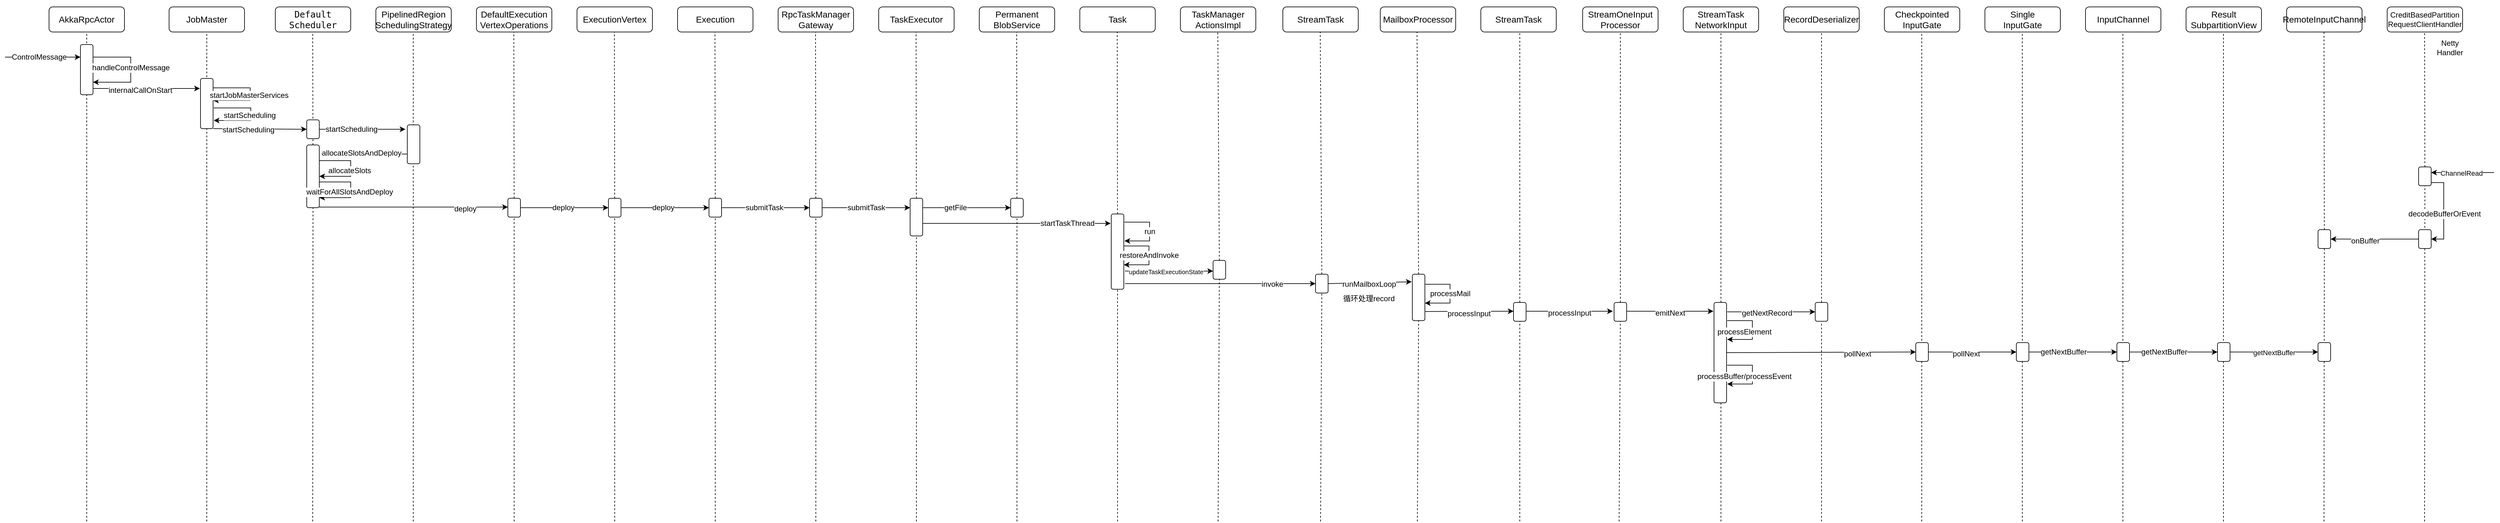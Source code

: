 <mxfile version="16.4.11" type="github">
  <diagram id="nO3Y4eijYxibHjGsDATa" name="Page-1">
    <mxGraphModel dx="1185" dy="809" grid="1" gridSize="10" guides="1" tooltips="1" connect="1" arrows="1" fold="1" page="1" pageScale="1" pageWidth="1600" pageHeight="900" background="#FFFFFF" math="0" shadow="0">
      <root>
        <mxCell id="0" />
        <mxCell id="1" parent="0" />
        <mxCell id="AM6SnVaBTG2oeJstM4GC-7" value="" style="endArrow=none;dashed=1;html=1;rounded=0;entryX=0.5;entryY=1;entryDx=0;entryDy=0;startArrow=none;" edge="1" parent="1" target="AM6SnVaBTG2oeJstM4GC-6">
          <mxGeometry width="50" height="50" relative="1" as="geometry">
            <mxPoint x="3699.5" y="900" as="sourcePoint" />
            <mxPoint x="3699.5" y="120" as="targetPoint" />
          </mxGeometry>
        </mxCell>
        <mxCell id="I_AKY_xcxnq37AstKkpZ-154" value="" style="endArrow=none;dashed=1;html=1;rounded=0;entryX=0.5;entryY=1;entryDx=0;entryDy=0;" parent="1" edge="1">
          <mxGeometry width="50" height="50" relative="1" as="geometry">
            <mxPoint x="2740" y="900" as="sourcePoint" />
            <mxPoint x="2740" y="590" as="targetPoint" />
          </mxGeometry>
        </mxCell>
        <mxCell id="I_AKY_xcxnq37AstKkpZ-37" value="" style="endArrow=none;dashed=1;html=1;rounded=0;entryX=0.5;entryY=1;entryDx=0;entryDy=0;" parent="1" edge="1">
          <mxGeometry width="50" height="50" relative="1" as="geometry">
            <mxPoint x="659.5" y="900" as="sourcePoint" />
            <mxPoint x="659.5" y="120" as="targetPoint" />
          </mxGeometry>
        </mxCell>
        <mxCell id="I_AKY_xcxnq37AstKkpZ-36" value="" style="endArrow=none;dashed=1;html=1;rounded=0;entryX=0.5;entryY=1;entryDx=0;entryDy=0;startArrow=none;" parent="1" source="I_AKY_xcxnq37AstKkpZ-40" edge="1">
          <mxGeometry width="50" height="50" relative="1" as="geometry">
            <mxPoint x="499.5" y="900" as="sourcePoint" />
            <mxPoint x="499.5" y="120" as="targetPoint" />
          </mxGeometry>
        </mxCell>
        <mxCell id="I_AKY_xcxnq37AstKkpZ-1" value="AkkaRpcActor" style="rounded=1;whiteSpace=wrap;html=1;fontSize=14;" parent="1" vertex="1">
          <mxGeometry x="80" y="80" width="120" height="40" as="geometry" />
        </mxCell>
        <mxCell id="I_AKY_xcxnq37AstKkpZ-2" value="" style="endArrow=none;dashed=1;html=1;rounded=0;entryX=0.5;entryY=1;entryDx=0;entryDy=0;" parent="1" target="I_AKY_xcxnq37AstKkpZ-1" edge="1">
          <mxGeometry width="50" height="50" relative="1" as="geometry">
            <mxPoint x="140" y="900" as="sourcePoint" />
            <mxPoint x="111" y="120" as="targetPoint" />
          </mxGeometry>
        </mxCell>
        <mxCell id="I_AKY_xcxnq37AstKkpZ-16" style="rounded=0;orthogonalLoop=1;jettySize=auto;html=1;exitX=1;exitY=0.875;exitDx=0;exitDy=0;fontFamily=Helvetica;fontSize=10;fontColor=#000000;exitPerimeter=0;" parent="1" source="I_AKY_xcxnq37AstKkpZ-3" edge="1">
          <mxGeometry relative="1" as="geometry">
            <mxPoint x="320" y="210" as="targetPoint" />
          </mxGeometry>
        </mxCell>
        <mxCell id="I_AKY_xcxnq37AstKkpZ-18" value="&lt;pre style=&quot;font-size: 12px;&quot;&gt;&lt;font style=&quot;font-size: 12px;&quot; face=&quot;Helvetica&quot;&gt;&lt;span style=&quot;background-color: rgb(255, 255, 255); font-size: 12px;&quot;&gt;internalCallOnStart&lt;/span&gt;&lt;/font&gt;&lt;/pre&gt;" style="edgeLabel;html=1;align=center;verticalAlign=middle;resizable=0;points=[];fontSize=12;fontFamily=Helvetica;fontColor=#000000;" parent="I_AKY_xcxnq37AstKkpZ-16" vertex="1" connectable="0">
          <mxGeometry x="-0.118" y="-3" relative="1" as="geometry">
            <mxPoint as="offset" />
          </mxGeometry>
        </mxCell>
        <mxCell id="I_AKY_xcxnq37AstKkpZ-3" value="" style="rounded=1;whiteSpace=wrap;html=1;" parent="1" vertex="1">
          <mxGeometry x="130" y="140" width="20" height="80" as="geometry" />
        </mxCell>
        <mxCell id="I_AKY_xcxnq37AstKkpZ-4" value="" style="endArrow=classic;html=1;rounded=0;entryX=0;entryY=0.25;entryDx=0;entryDy=0;" parent="1" target="I_AKY_xcxnq37AstKkpZ-3" edge="1">
          <mxGeometry width="50" height="50" relative="1" as="geometry">
            <mxPoint x="10" y="160" as="sourcePoint" />
            <mxPoint x="130" y="160" as="targetPoint" />
          </mxGeometry>
        </mxCell>
        <mxCell id="I_AKY_xcxnq37AstKkpZ-5" value="&lt;div style=&quot;font-size: 12px;&quot;&gt;&lt;span style=&quot;font-size: 12px;&quot;&gt;ControlMessage&lt;/span&gt;&lt;/div&gt;" style="edgeLabel;html=1;align=center;verticalAlign=middle;resizable=0;points=[];fontSize=12;fontColor=#000000;fontFamily=Helvetica;labelBackgroundColor=default;" parent="I_AKY_xcxnq37AstKkpZ-4" vertex="1" connectable="0">
          <mxGeometry x="-0.111" relative="1" as="geometry">
            <mxPoint as="offset" />
          </mxGeometry>
        </mxCell>
        <mxCell id="I_AKY_xcxnq37AstKkpZ-6" style="edgeStyle=orthogonalEdgeStyle;rounded=0;orthogonalLoop=1;jettySize=auto;html=1;exitX=1;exitY=0.25;exitDx=0;exitDy=0;entryX=1;entryY=0.75;entryDx=0;entryDy=0;fontFamily=Helvetica;fontSize=10;fontColor=#000000;" parent="1" source="I_AKY_xcxnq37AstKkpZ-3" target="I_AKY_xcxnq37AstKkpZ-3" edge="1">
          <mxGeometry relative="1" as="geometry">
            <Array as="points">
              <mxPoint x="210" y="160" />
              <mxPoint x="210" y="200" />
            </Array>
          </mxGeometry>
        </mxCell>
        <mxCell id="I_AKY_xcxnq37AstKkpZ-7" value="handleControlMessage" style="edgeLabel;html=1;align=center;verticalAlign=middle;resizable=0;points=[];fontSize=12;fontFamily=Helvetica;fontColor=#000000;" parent="I_AKY_xcxnq37AstKkpZ-6" vertex="1" connectable="0">
          <mxGeometry x="-0.04" relative="1" as="geometry">
            <mxPoint as="offset" />
          </mxGeometry>
        </mxCell>
        <mxCell id="I_AKY_xcxnq37AstKkpZ-8" value="JobMaster" style="rounded=1;whiteSpace=wrap;html=1;fontSize=14;" parent="1" vertex="1">
          <mxGeometry x="271" y="80" width="120" height="40" as="geometry" />
        </mxCell>
        <mxCell id="I_AKY_xcxnq37AstKkpZ-9" value="" style="endArrow=none;dashed=1;html=1;rounded=0;entryX=0.5;entryY=1;entryDx=0;entryDy=0;" parent="1" target="I_AKY_xcxnq37AstKkpZ-8" edge="1">
          <mxGeometry width="50" height="50" relative="1" as="geometry">
            <mxPoint x="331" y="900" as="sourcePoint" />
            <mxPoint x="302" y="120" as="targetPoint" />
          </mxGeometry>
        </mxCell>
        <mxCell id="I_AKY_xcxnq37AstKkpZ-31" style="rounded=0;orthogonalLoop=1;jettySize=auto;html=1;exitX=1;exitY=1;exitDx=0;exitDy=0;entryX=0;entryY=0.5;entryDx=0;entryDy=0;fontFamily=Helvetica;fontSize=10;fontColor=#000000;" parent="1" source="I_AKY_xcxnq37AstKkpZ-10" target="I_AKY_xcxnq37AstKkpZ-24" edge="1">
          <mxGeometry relative="1" as="geometry" />
        </mxCell>
        <mxCell id="I_AKY_xcxnq37AstKkpZ-32" value="&lt;pre style=&quot;font-size: 12px;&quot;&gt;&lt;font style=&quot;font-size: 12px;&quot; face=&quot;Helvetica&quot;&gt;&lt;span style=&quot;font-size: 12px;&quot;&gt;startScheduling&lt;/span&gt;&lt;/font&gt;&lt;/pre&gt;" style="edgeLabel;html=1;align=center;verticalAlign=middle;resizable=0;points=[];fontSize=12;fontFamily=Helvetica;fontColor=#000000;labelBackgroundColor=#FFFFFF;" parent="I_AKY_xcxnq37AstKkpZ-31" vertex="1" connectable="0">
          <mxGeometry x="-0.262" y="-1" relative="1" as="geometry">
            <mxPoint x="1" as="offset" />
          </mxGeometry>
        </mxCell>
        <mxCell id="I_AKY_xcxnq37AstKkpZ-10" value="" style="rounded=1;whiteSpace=wrap;html=1;" parent="1" vertex="1">
          <mxGeometry x="321" y="194" width="20" height="80" as="geometry" />
        </mxCell>
        <mxCell id="I_AKY_xcxnq37AstKkpZ-17" style="edgeStyle=orthogonalEdgeStyle;rounded=0;orthogonalLoop=1;jettySize=auto;html=1;exitX=1;exitY=0.25;exitDx=0;exitDy=0;entryX=1;entryY=0.5;entryDx=0;entryDy=0;fontFamily=Helvetica;fontSize=10;fontColor=#000000;" parent="1" edge="1">
          <mxGeometry relative="1" as="geometry">
            <mxPoint x="341" y="209" as="sourcePoint" />
            <mxPoint x="341" y="229" as="targetPoint" />
            <Array as="points">
              <mxPoint x="400" y="209" />
              <mxPoint x="400" y="229" />
            </Array>
          </mxGeometry>
        </mxCell>
        <mxCell id="I_AKY_xcxnq37AstKkpZ-19" value="startJobMasterServices" style="edgeLabel;html=1;align=center;verticalAlign=middle;resizable=0;points=[];fontSize=12;fontFamily=Helvetica;fontColor=#000000;" parent="I_AKY_xcxnq37AstKkpZ-17" vertex="1" connectable="0">
          <mxGeometry x="0.029" y="-2" relative="1" as="geometry">
            <mxPoint as="offset" />
          </mxGeometry>
        </mxCell>
        <mxCell id="I_AKY_xcxnq37AstKkpZ-20" style="edgeStyle=orthogonalEdgeStyle;rounded=0;orthogonalLoop=1;jettySize=auto;html=1;exitX=1;exitY=0.25;exitDx=0;exitDy=0;entryX=1;entryY=0.5;entryDx=0;entryDy=0;fontFamily=Helvetica;fontSize=10;fontColor=#000000;" parent="1" edge="1">
          <mxGeometry relative="1" as="geometry">
            <mxPoint x="342" y="241" as="sourcePoint" />
            <mxPoint x="342" y="261" as="targetPoint" />
            <Array as="points">
              <mxPoint x="401" y="241" />
              <mxPoint x="401" y="261" />
            </Array>
          </mxGeometry>
        </mxCell>
        <mxCell id="I_AKY_xcxnq37AstKkpZ-21" value="startScheduling" style="edgeLabel;html=1;align=center;verticalAlign=middle;resizable=0;points=[];fontSize=12;fontFamily=Helvetica;fontColor=#000000;" parent="I_AKY_xcxnq37AstKkpZ-20" vertex="1" connectable="0">
          <mxGeometry x="0.029" y="-2" relative="1" as="geometry">
            <mxPoint as="offset" />
          </mxGeometry>
        </mxCell>
        <mxCell id="I_AKY_xcxnq37AstKkpZ-22" value="&lt;pre style=&quot;font-family: &amp;#34;jetbrains mono&amp;#34; , monospace ; font-size: 14px&quot;&gt;&lt;font style=&quot;font-size: 14px&quot;&gt;&lt;span style=&quot;background-color: rgb(255 , 255 , 255)&quot;&gt;Default&lt;br&gt;Scheduler&lt;/span&gt;&lt;/font&gt;&lt;/pre&gt;" style="rounded=1;whiteSpace=wrap;html=1;fontSize=16;" parent="1" vertex="1">
          <mxGeometry x="440" y="80" width="120" height="40" as="geometry" />
        </mxCell>
        <mxCell id="I_AKY_xcxnq37AstKkpZ-38" style="edgeStyle=none;rounded=0;orthogonalLoop=1;jettySize=auto;html=1;exitX=1;exitY=0.5;exitDx=0;exitDy=0;entryX=-0.15;entryY=0.113;entryDx=0;entryDy=0;fontFamily=Helvetica;fontSize=10;fontColor=#000000;entryPerimeter=0;" parent="1" source="I_AKY_xcxnq37AstKkpZ-24" target="I_AKY_xcxnq37AstKkpZ-35" edge="1">
          <mxGeometry relative="1" as="geometry" />
        </mxCell>
        <mxCell id="I_AKY_xcxnq37AstKkpZ-39" value="&lt;pre style=&quot;font-size: 12px;&quot;&gt;&lt;font style=&quot;font-size: 12px;&quot; face=&quot;Helvetica&quot;&gt;&lt;span style=&quot;font-size: 12px;&quot;&gt;startScheduling&lt;/span&gt;&lt;/font&gt;&lt;/pre&gt;" style="edgeLabel;html=1;align=center;verticalAlign=middle;resizable=0;points=[];fontSize=12;fontFamily=Helvetica;fontColor=#000000;labelBackgroundColor=#FFFFFF;" parent="I_AKY_xcxnq37AstKkpZ-38" vertex="1" connectable="0">
          <mxGeometry x="-0.257" relative="1" as="geometry">
            <mxPoint as="offset" />
          </mxGeometry>
        </mxCell>
        <mxCell id="I_AKY_xcxnq37AstKkpZ-24" value="" style="rounded=1;whiteSpace=wrap;html=1;" parent="1" vertex="1">
          <mxGeometry x="490" y="260" width="20" height="30" as="geometry" />
        </mxCell>
        <mxCell id="I_AKY_xcxnq37AstKkpZ-33" value="&lt;div style=&quot;font-size: 14px&quot;&gt;&lt;font style=&quot;font-size: 14px&quot;&gt;PipelinedRegion&lt;/font&gt;&lt;/div&gt;&lt;div style=&quot;font-size: 14px&quot;&gt;&lt;font style=&quot;font-size: 14px&quot;&gt;SchedulingStrategy&lt;/font&gt;&lt;/div&gt;" style="rounded=1;html=1;fontSize=14;whiteSpace=wrap;" parent="1" vertex="1">
          <mxGeometry x="600" y="80" width="120" height="40" as="geometry" />
        </mxCell>
        <mxCell id="I_AKY_xcxnq37AstKkpZ-42" style="edgeStyle=orthogonalEdgeStyle;rounded=0;orthogonalLoop=1;jettySize=auto;html=1;exitX=0;exitY=0.75;exitDx=0;exitDy=0;entryX=1.15;entryY=0.14;entryDx=0;entryDy=0;entryPerimeter=0;fontFamily=Helvetica;fontSize=14;fontColor=#000000;" parent="1" source="I_AKY_xcxnq37AstKkpZ-35" target="I_AKY_xcxnq37AstKkpZ-40" edge="1">
          <mxGeometry relative="1" as="geometry" />
        </mxCell>
        <mxCell id="I_AKY_xcxnq37AstKkpZ-43" value="&lt;font style=&quot;font-size: 12px;&quot;&gt;allocateSlotsAndDeploy&lt;/font&gt;" style="edgeLabel;html=1;align=center;verticalAlign=middle;resizable=0;points=[];fontSize=12;fontFamily=Helvetica;fontColor=#000000;" parent="I_AKY_xcxnq37AstKkpZ-42" vertex="1" connectable="0">
          <mxGeometry x="0.07" y="-1" relative="1" as="geometry">
            <mxPoint as="offset" />
          </mxGeometry>
        </mxCell>
        <mxCell id="I_AKY_xcxnq37AstKkpZ-35" value="" style="rounded=1;whiteSpace=wrap;html=1;" parent="1" vertex="1">
          <mxGeometry x="650" y="268" width="20" height="62" as="geometry" />
        </mxCell>
        <mxCell id="I_AKY_xcxnq37AstKkpZ-51" style="rounded=0;orthogonalLoop=1;jettySize=auto;html=1;exitX=1;exitY=1;exitDx=0;exitDy=0;fontFamily=Helvetica;fontSize=10;fontColor=#000000;" parent="1" edge="1">
          <mxGeometry relative="1" as="geometry">
            <mxPoint x="510" y="399" as="sourcePoint" />
            <mxPoint x="810" y="399" as="targetPoint" />
          </mxGeometry>
        </mxCell>
        <mxCell id="I_AKY_xcxnq37AstKkpZ-53" value="&lt;div style=&quot;font-size: 12px;&quot;&gt;deploy&lt;/div&gt;" style="edgeLabel;html=1;align=center;verticalAlign=middle;resizable=0;points=[];fontSize=12;fontFamily=Helvetica;fontColor=#000000;" parent="I_AKY_xcxnq37AstKkpZ-51" vertex="1" connectable="0">
          <mxGeometry x="-0.171" y="-3" relative="1" as="geometry">
            <mxPoint x="107" as="offset" />
          </mxGeometry>
        </mxCell>
        <mxCell id="I_AKY_xcxnq37AstKkpZ-40" value="" style="rounded=1;whiteSpace=wrap;html=1;" parent="1" vertex="1">
          <mxGeometry x="490" y="300" width="20" height="100" as="geometry" />
        </mxCell>
        <mxCell id="I_AKY_xcxnq37AstKkpZ-41" value="" style="endArrow=none;dashed=1;html=1;rounded=0;entryX=0.5;entryY=1;entryDx=0;entryDy=0;" parent="1" target="I_AKY_xcxnq37AstKkpZ-40" edge="1">
          <mxGeometry width="50" height="50" relative="1" as="geometry">
            <mxPoint x="499.5" y="900" as="sourcePoint" />
            <mxPoint x="499.5" y="120" as="targetPoint" />
          </mxGeometry>
        </mxCell>
        <mxCell id="I_AKY_xcxnq37AstKkpZ-44" style="edgeStyle=orthogonalEdgeStyle;rounded=0;orthogonalLoop=1;jettySize=auto;html=1;exitX=1;exitY=0.25;exitDx=0;exitDy=0;entryX=1;entryY=0.5;entryDx=0;entryDy=0;fontFamily=Helvetica;fontSize=10;fontColor=#000000;" parent="1" source="I_AKY_xcxnq37AstKkpZ-40" target="I_AKY_xcxnq37AstKkpZ-40" edge="1">
          <mxGeometry relative="1" as="geometry">
            <Array as="points">
              <mxPoint x="560" y="325" />
              <mxPoint x="560" y="350" />
            </Array>
          </mxGeometry>
        </mxCell>
        <mxCell id="I_AKY_xcxnq37AstKkpZ-45" value="allocateSlots" style="edgeLabel;html=1;align=center;verticalAlign=middle;resizable=0;points=[];fontSize=12;fontFamily=Helvetica;fontColor=#000000;" parent="I_AKY_xcxnq37AstKkpZ-44" vertex="1" connectable="0">
          <mxGeometry x="0.056" y="-2" relative="1" as="geometry">
            <mxPoint as="offset" />
          </mxGeometry>
        </mxCell>
        <mxCell id="I_AKY_xcxnq37AstKkpZ-46" style="edgeStyle=orthogonalEdgeStyle;rounded=0;orthogonalLoop=1;jettySize=auto;html=1;exitX=1;exitY=0.25;exitDx=0;exitDy=0;entryX=1;entryY=0.5;entryDx=0;entryDy=0;fontFamily=Helvetica;fontSize=10;fontColor=#000000;" parent="1" edge="1">
          <mxGeometry relative="1" as="geometry">
            <mxPoint x="510" y="359" as="sourcePoint" />
            <mxPoint x="510" y="384" as="targetPoint" />
            <Array as="points">
              <mxPoint x="560" y="359" />
              <mxPoint x="560" y="384" />
            </Array>
          </mxGeometry>
        </mxCell>
        <mxCell id="I_AKY_xcxnq37AstKkpZ-47" value="waitForAllSlotsAndDeploy" style="edgeLabel;html=1;align=center;verticalAlign=middle;resizable=0;points=[];fontSize=12;fontFamily=Helvetica;fontColor=#000000;" parent="I_AKY_xcxnq37AstKkpZ-46" vertex="1" connectable="0">
          <mxGeometry x="0.056" y="-2" relative="1" as="geometry">
            <mxPoint as="offset" />
          </mxGeometry>
        </mxCell>
        <mxCell id="I_AKY_xcxnq37AstKkpZ-48" value="" style="endArrow=none;dashed=1;html=1;rounded=0;entryX=0.5;entryY=1;entryDx=0;entryDy=0;startArrow=none;" parent="1" source="I_AKY_xcxnq37AstKkpZ-50" edge="1">
          <mxGeometry width="50" height="50" relative="1" as="geometry">
            <mxPoint x="819.5" y="900" as="sourcePoint" />
            <mxPoint x="819.5" y="120" as="targetPoint" />
          </mxGeometry>
        </mxCell>
        <mxCell id="I_AKY_xcxnq37AstKkpZ-49" value="&lt;div&gt;DefaultExecution&lt;/div&gt;&lt;div&gt;VertexOperations&lt;/div&gt;" style="rounded=1;html=1;fontSize=14;whiteSpace=wrap;" parent="1" vertex="1">
          <mxGeometry x="760" y="80" width="120" height="40" as="geometry" />
        </mxCell>
        <mxCell id="I_AKY_xcxnq37AstKkpZ-58" style="edgeStyle=none;rounded=0;orthogonalLoop=1;jettySize=auto;html=1;exitX=1;exitY=0.5;exitDx=0;exitDy=0;entryX=0;entryY=0.5;entryDx=0;entryDy=0;fontFamily=Helvetica;fontSize=10;fontColor=#000000;" parent="1" source="I_AKY_xcxnq37AstKkpZ-50" target="I_AKY_xcxnq37AstKkpZ-56" edge="1">
          <mxGeometry relative="1" as="geometry" />
        </mxCell>
        <mxCell id="I_AKY_xcxnq37AstKkpZ-59" value="deploy" style="edgeLabel;html=1;align=center;verticalAlign=middle;resizable=0;points=[];fontSize=12;fontFamily=Helvetica;fontColor=#000000;" parent="I_AKY_xcxnq37AstKkpZ-58" vertex="1" connectable="0">
          <mxGeometry x="-0.257" relative="1" as="geometry">
            <mxPoint x="16" as="offset" />
          </mxGeometry>
        </mxCell>
        <mxCell id="I_AKY_xcxnq37AstKkpZ-50" value="" style="rounded=1;whiteSpace=wrap;html=1;" parent="1" vertex="1">
          <mxGeometry x="810" y="385" width="20" height="30" as="geometry" />
        </mxCell>
        <mxCell id="I_AKY_xcxnq37AstKkpZ-52" value="" style="endArrow=none;dashed=1;html=1;rounded=0;entryX=0.5;entryY=1;entryDx=0;entryDy=0;" parent="1" target="I_AKY_xcxnq37AstKkpZ-50" edge="1">
          <mxGeometry width="50" height="50" relative="1" as="geometry">
            <mxPoint x="820" y="900" as="sourcePoint" />
            <mxPoint x="859.5" y="120" as="targetPoint" />
          </mxGeometry>
        </mxCell>
        <mxCell id="I_AKY_xcxnq37AstKkpZ-54" value="" style="endArrow=none;dashed=1;html=1;rounded=0;entryX=0.5;entryY=1;entryDx=0;entryDy=0;startArrow=none;" parent="1" source="I_AKY_xcxnq37AstKkpZ-56" edge="1">
          <mxGeometry width="50" height="50" relative="1" as="geometry">
            <mxPoint x="979.5" y="900" as="sourcePoint" />
            <mxPoint x="979.5" y="120" as="targetPoint" />
          </mxGeometry>
        </mxCell>
        <mxCell id="I_AKY_xcxnq37AstKkpZ-55" value="ExecutionVertex" style="rounded=1;html=1;fontSize=14;whiteSpace=wrap;" parent="1" vertex="1">
          <mxGeometry x="920" y="80" width="120" height="40" as="geometry" />
        </mxCell>
        <mxCell id="I_AKY_xcxnq37AstKkpZ-56" value="" style="rounded=1;whiteSpace=wrap;html=1;" parent="1" vertex="1">
          <mxGeometry x="970" y="385" width="20" height="30" as="geometry" />
        </mxCell>
        <mxCell id="I_AKY_xcxnq37AstKkpZ-57" value="" style="endArrow=none;dashed=1;html=1;rounded=0;entryX=0.5;entryY=1;entryDx=0;entryDy=0;" parent="1" target="I_AKY_xcxnq37AstKkpZ-56" edge="1">
          <mxGeometry width="50" height="50" relative="1" as="geometry">
            <mxPoint x="980" y="900" as="sourcePoint" />
            <mxPoint x="1019.5" y="120" as="targetPoint" />
          </mxGeometry>
        </mxCell>
        <mxCell id="I_AKY_xcxnq37AstKkpZ-60" style="edgeStyle=none;rounded=0;orthogonalLoop=1;jettySize=auto;html=1;exitX=1;exitY=0.5;exitDx=0;exitDy=0;entryX=0;entryY=0.5;entryDx=0;entryDy=0;fontFamily=Helvetica;fontSize=10;fontColor=#000000;" parent="1" target="I_AKY_xcxnq37AstKkpZ-64" edge="1">
          <mxGeometry relative="1" as="geometry">
            <mxPoint x="990" y="400" as="sourcePoint" />
          </mxGeometry>
        </mxCell>
        <mxCell id="I_AKY_xcxnq37AstKkpZ-61" value="deploy" style="edgeLabel;html=1;align=center;verticalAlign=middle;resizable=0;points=[];fontSize=12;fontFamily=Helvetica;fontColor=#000000;" parent="I_AKY_xcxnq37AstKkpZ-60" vertex="1" connectable="0">
          <mxGeometry x="-0.257" relative="1" as="geometry">
            <mxPoint x="15" as="offset" />
          </mxGeometry>
        </mxCell>
        <mxCell id="I_AKY_xcxnq37AstKkpZ-62" value="" style="endArrow=none;dashed=1;html=1;rounded=0;entryX=0.5;entryY=1;entryDx=0;entryDy=0;startArrow=none;" parent="1" source="I_AKY_xcxnq37AstKkpZ-64" edge="1">
          <mxGeometry width="50" height="50" relative="1" as="geometry">
            <mxPoint x="1139.5" y="900" as="sourcePoint" />
            <mxPoint x="1139.5" y="120" as="targetPoint" />
          </mxGeometry>
        </mxCell>
        <mxCell id="I_AKY_xcxnq37AstKkpZ-63" value="Execution" style="rounded=1;html=1;fontSize=14;whiteSpace=wrap;" parent="1" vertex="1">
          <mxGeometry x="1080" y="80" width="120" height="40" as="geometry" />
        </mxCell>
        <mxCell id="I_AKY_xcxnq37AstKkpZ-64" value="" style="rounded=1;whiteSpace=wrap;html=1;" parent="1" vertex="1">
          <mxGeometry x="1130" y="385" width="20" height="30" as="geometry" />
        </mxCell>
        <mxCell id="I_AKY_xcxnq37AstKkpZ-65" value="" style="endArrow=none;dashed=1;html=1;rounded=0;entryX=0.5;entryY=1;entryDx=0;entryDy=0;" parent="1" target="I_AKY_xcxnq37AstKkpZ-64" edge="1">
          <mxGeometry width="50" height="50" relative="1" as="geometry">
            <mxPoint x="1140" y="900" as="sourcePoint" />
            <mxPoint x="1179.5" y="120" as="targetPoint" />
          </mxGeometry>
        </mxCell>
        <mxCell id="I_AKY_xcxnq37AstKkpZ-68" style="edgeStyle=none;rounded=0;orthogonalLoop=1;jettySize=auto;html=1;exitX=1;exitY=0.5;exitDx=0;exitDy=0;entryX=0;entryY=0.5;entryDx=0;entryDy=0;fontFamily=Helvetica;fontSize=10;fontColor=#000000;" parent="1" target="I_AKY_xcxnq37AstKkpZ-72" edge="1">
          <mxGeometry relative="1" as="geometry">
            <mxPoint x="1150" y="400" as="sourcePoint" />
          </mxGeometry>
        </mxCell>
        <mxCell id="I_AKY_xcxnq37AstKkpZ-69" value="&lt;font style=&quot;font-size: 12px&quot;&gt;submitTask&lt;/font&gt;" style="edgeLabel;html=1;align=center;verticalAlign=middle;resizable=0;points=[];fontSize=10;fontFamily=Helvetica;fontColor=#000000;" parent="I_AKY_xcxnq37AstKkpZ-68" vertex="1" connectable="0">
          <mxGeometry x="-0.257" relative="1" as="geometry">
            <mxPoint x="16" as="offset" />
          </mxGeometry>
        </mxCell>
        <mxCell id="I_AKY_xcxnq37AstKkpZ-70" value="" style="endArrow=none;dashed=1;html=1;rounded=0;entryX=0.5;entryY=1;entryDx=0;entryDy=0;startArrow=none;" parent="1" source="I_AKY_xcxnq37AstKkpZ-72" edge="1">
          <mxGeometry width="50" height="50" relative="1" as="geometry">
            <mxPoint x="1299.5" y="900" as="sourcePoint" />
            <mxPoint x="1299.5" y="120" as="targetPoint" />
          </mxGeometry>
        </mxCell>
        <mxCell id="I_AKY_xcxnq37AstKkpZ-71" value="&lt;div&gt;RpcTaskManager&lt;/div&gt;&lt;div&gt;Gateway&lt;/div&gt;" style="rounded=1;html=1;fontSize=14;whiteSpace=wrap;" parent="1" vertex="1">
          <mxGeometry x="1240" y="80" width="120" height="40" as="geometry" />
        </mxCell>
        <mxCell id="I_AKY_xcxnq37AstKkpZ-72" value="" style="rounded=1;whiteSpace=wrap;html=1;" parent="1" vertex="1">
          <mxGeometry x="1290" y="385" width="20" height="30" as="geometry" />
        </mxCell>
        <mxCell id="I_AKY_xcxnq37AstKkpZ-73" value="" style="endArrow=none;dashed=1;html=1;rounded=0;entryX=0.5;entryY=1;entryDx=0;entryDy=0;" parent="1" target="I_AKY_xcxnq37AstKkpZ-72" edge="1">
          <mxGeometry width="50" height="50" relative="1" as="geometry">
            <mxPoint x="1300" y="900" as="sourcePoint" />
            <mxPoint x="1339.5" y="120" as="targetPoint" />
          </mxGeometry>
        </mxCell>
        <mxCell id="I_AKY_xcxnq37AstKkpZ-74" style="edgeStyle=none;rounded=0;orthogonalLoop=1;jettySize=auto;html=1;exitX=1;exitY=0.5;exitDx=0;exitDy=0;entryX=0;entryY=0.25;entryDx=0;entryDy=0;fontFamily=Helvetica;fontSize=10;fontColor=#000000;" parent="1" target="I_AKY_xcxnq37AstKkpZ-78" edge="1">
          <mxGeometry relative="1" as="geometry">
            <mxPoint x="1310" y="400" as="sourcePoint" />
          </mxGeometry>
        </mxCell>
        <mxCell id="I_AKY_xcxnq37AstKkpZ-75" value="submitTask" style="edgeLabel;html=1;align=center;verticalAlign=middle;resizable=0;points=[];fontSize=12;fontFamily=Helvetica;fontColor=#000000;" parent="I_AKY_xcxnq37AstKkpZ-74" vertex="1" connectable="0">
          <mxGeometry x="-0.257" relative="1" as="geometry">
            <mxPoint x="18" as="offset" />
          </mxGeometry>
        </mxCell>
        <mxCell id="I_AKY_xcxnq37AstKkpZ-76" value="" style="endArrow=none;dashed=1;html=1;rounded=0;entryX=0.5;entryY=1;entryDx=0;entryDy=0;startArrow=none;" parent="1" source="I_AKY_xcxnq37AstKkpZ-78" edge="1">
          <mxGeometry width="50" height="50" relative="1" as="geometry">
            <mxPoint x="1459.5" y="900" as="sourcePoint" />
            <mxPoint x="1459.5" y="120" as="targetPoint" />
          </mxGeometry>
        </mxCell>
        <mxCell id="I_AKY_xcxnq37AstKkpZ-77" value="TaskExecutor" style="rounded=1;html=1;fontSize=14;whiteSpace=wrap;" parent="1" vertex="1">
          <mxGeometry x="1400" y="80" width="120" height="40" as="geometry" />
        </mxCell>
        <mxCell id="I_AKY_xcxnq37AstKkpZ-78" value="" style="rounded=1;whiteSpace=wrap;html=1;" parent="1" vertex="1">
          <mxGeometry x="1450" y="385" width="20" height="60" as="geometry" />
        </mxCell>
        <mxCell id="I_AKY_xcxnq37AstKkpZ-79" value="" style="endArrow=none;dashed=1;html=1;rounded=0;entryX=0.5;entryY=1;entryDx=0;entryDy=0;" parent="1" target="I_AKY_xcxnq37AstKkpZ-78" edge="1">
          <mxGeometry width="50" height="50" relative="1" as="geometry">
            <mxPoint x="1460" y="900" as="sourcePoint" />
            <mxPoint x="1499.5" y="120" as="targetPoint" />
          </mxGeometry>
        </mxCell>
        <mxCell id="I_AKY_xcxnq37AstKkpZ-80" style="edgeStyle=none;rounded=0;orthogonalLoop=1;jettySize=auto;html=1;exitX=1;exitY=0.5;exitDx=0;exitDy=0;entryX=0;entryY=0.5;entryDx=0;entryDy=0;fontFamily=Helvetica;fontSize=10;fontColor=#000000;" parent="1" target="I_AKY_xcxnq37AstKkpZ-84" edge="1">
          <mxGeometry relative="1" as="geometry">
            <mxPoint x="1470" y="400" as="sourcePoint" />
          </mxGeometry>
        </mxCell>
        <mxCell id="I_AKY_xcxnq37AstKkpZ-81" value="getFile" style="edgeLabel;html=1;align=center;verticalAlign=middle;resizable=0;points=[];fontSize=12;fontFamily=Helvetica;fontColor=#000000;" parent="I_AKY_xcxnq37AstKkpZ-80" vertex="1" connectable="0">
          <mxGeometry x="-0.257" relative="1" as="geometry">
            <mxPoint as="offset" />
          </mxGeometry>
        </mxCell>
        <mxCell id="I_AKY_xcxnq37AstKkpZ-82" value="" style="endArrow=none;dashed=1;html=1;rounded=0;entryX=0.5;entryY=1;entryDx=0;entryDy=0;startArrow=none;" parent="1" source="I_AKY_xcxnq37AstKkpZ-84" edge="1">
          <mxGeometry width="50" height="50" relative="1" as="geometry">
            <mxPoint x="1619.5" y="900" as="sourcePoint" />
            <mxPoint x="1619.5" y="120" as="targetPoint" />
          </mxGeometry>
        </mxCell>
        <mxCell id="I_AKY_xcxnq37AstKkpZ-83" value="&lt;div&gt;Permanent&lt;/div&gt;&lt;div&gt;BlobService&lt;/div&gt;" style="rounded=1;html=1;fontSize=14;whiteSpace=wrap;" parent="1" vertex="1">
          <mxGeometry x="1560" y="80" width="120" height="40" as="geometry" />
        </mxCell>
        <mxCell id="I_AKY_xcxnq37AstKkpZ-84" value="" style="rounded=1;whiteSpace=wrap;html=1;" parent="1" vertex="1">
          <mxGeometry x="1610" y="385" width="20" height="30" as="geometry" />
        </mxCell>
        <mxCell id="I_AKY_xcxnq37AstKkpZ-85" value="" style="endArrow=none;dashed=1;html=1;rounded=0;entryX=0.5;entryY=1;entryDx=0;entryDy=0;" parent="1" target="I_AKY_xcxnq37AstKkpZ-84" edge="1">
          <mxGeometry width="50" height="50" relative="1" as="geometry">
            <mxPoint x="1620" y="900" as="sourcePoint" />
            <mxPoint x="1659.5" y="120" as="targetPoint" />
          </mxGeometry>
        </mxCell>
        <mxCell id="I_AKY_xcxnq37AstKkpZ-86" style="edgeStyle=none;rounded=0;orthogonalLoop=1;jettySize=auto;html=1;entryX=-0.05;entryY=0.125;entryDx=0;entryDy=0;fontFamily=Helvetica;fontSize=10;fontColor=#000000;entryPerimeter=0;" parent="1" target="I_AKY_xcxnq37AstKkpZ-90" edge="1">
          <mxGeometry relative="1" as="geometry">
            <mxPoint x="1470" y="425" as="sourcePoint" />
          </mxGeometry>
        </mxCell>
        <mxCell id="I_AKY_xcxnq37AstKkpZ-87" value="startTaskThread" style="edgeLabel;html=1;align=center;verticalAlign=middle;resizable=0;points=[];fontSize=12;fontFamily=Helvetica;fontColor=#000000;" parent="I_AKY_xcxnq37AstKkpZ-86" vertex="1" connectable="0">
          <mxGeometry x="-0.257" relative="1" as="geometry">
            <mxPoint x="119" as="offset" />
          </mxGeometry>
        </mxCell>
        <mxCell id="I_AKY_xcxnq37AstKkpZ-88" value="" style="endArrow=none;dashed=1;html=1;rounded=0;entryX=0.5;entryY=1;entryDx=0;entryDy=0;startArrow=none;" parent="1" source="I_AKY_xcxnq37AstKkpZ-90" edge="1">
          <mxGeometry width="50" height="50" relative="1" as="geometry">
            <mxPoint x="1779.5" y="900" as="sourcePoint" />
            <mxPoint x="1779.5" y="120" as="targetPoint" />
          </mxGeometry>
        </mxCell>
        <mxCell id="I_AKY_xcxnq37AstKkpZ-89" value="Task" style="rounded=1;html=1;fontSize=14;whiteSpace=wrap;" parent="1" vertex="1">
          <mxGeometry x="1720" y="80" width="120" height="40" as="geometry" />
        </mxCell>
        <mxCell id="I_AKY_xcxnq37AstKkpZ-113" style="rounded=0;orthogonalLoop=1;jettySize=auto;html=1;exitX=1.1;exitY=0.925;exitDx=0;exitDy=0;entryX=0;entryY=0.5;entryDx=0;entryDy=0;fontFamily=Helvetica;fontSize=12;fontColor=#000000;exitPerimeter=0;" parent="1" source="I_AKY_xcxnq37AstKkpZ-90" target="I_AKY_xcxnq37AstKkpZ-109" edge="1">
          <mxGeometry relative="1" as="geometry" />
        </mxCell>
        <mxCell id="I_AKY_xcxnq37AstKkpZ-114" value="invoke" style="edgeLabel;html=1;align=center;verticalAlign=middle;resizable=0;points=[];fontSize=12;fontFamily=Helvetica;fontColor=#000000;" parent="I_AKY_xcxnq37AstKkpZ-113" vertex="1" connectable="0">
          <mxGeometry x="0.162" y="-1" relative="1" as="geometry">
            <mxPoint x="58" as="offset" />
          </mxGeometry>
        </mxCell>
        <mxCell id="I_AKY_xcxnq37AstKkpZ-90" value="" style="rounded=1;whiteSpace=wrap;html=1;" parent="1" vertex="1">
          <mxGeometry x="1770" y="410" width="20" height="120" as="geometry" />
        </mxCell>
        <mxCell id="I_AKY_xcxnq37AstKkpZ-91" value="" style="endArrow=none;dashed=1;html=1;rounded=0;entryX=0.5;entryY=1;entryDx=0;entryDy=0;" parent="1" target="I_AKY_xcxnq37AstKkpZ-90" edge="1">
          <mxGeometry width="50" height="50" relative="1" as="geometry">
            <mxPoint x="1780" y="900" as="sourcePoint" />
            <mxPoint x="1819.5" y="120" as="targetPoint" />
          </mxGeometry>
        </mxCell>
        <mxCell id="I_AKY_xcxnq37AstKkpZ-94" value="restoreAndInvoke" style="edgeStyle=orthogonalEdgeStyle;rounded=0;orthogonalLoop=1;jettySize=auto;html=1;exitX=1;exitY=0.25;exitDx=0;exitDy=0;entryX=1;entryY=0.75;entryDx=0;entryDy=0;fontFamily=Helvetica;fontSize=12;fontColor=#000000;" parent="1" edge="1">
          <mxGeometry relative="1" as="geometry">
            <mxPoint x="1790" y="461" as="sourcePoint" />
            <mxPoint x="1790" y="491" as="targetPoint" />
            <Array as="points">
              <mxPoint x="1830" y="461" />
              <mxPoint x="1830" y="491" />
            </Array>
          </mxGeometry>
        </mxCell>
        <mxCell id="I_AKY_xcxnq37AstKkpZ-96" value="processMail" style="edgeStyle=orthogonalEdgeStyle;rounded=0;orthogonalLoop=1;jettySize=auto;html=1;exitX=1;exitY=0.25;exitDx=0;exitDy=0;entryX=1;entryY=0.75;entryDx=0;entryDy=0;fontFamily=Helvetica;fontSize=12;fontColor=#000000;" parent="1" edge="1">
          <mxGeometry relative="1" as="geometry">
            <mxPoint x="2269" y="522" as="sourcePoint" />
            <mxPoint x="2269" y="552" as="targetPoint" />
            <Array as="points">
              <mxPoint x="2309" y="522" />
              <mxPoint x="2309" y="552" />
            </Array>
          </mxGeometry>
        </mxCell>
        <mxCell id="I_AKY_xcxnq37AstKkpZ-97" style="edgeStyle=none;rounded=0;orthogonalLoop=1;jettySize=auto;html=1;exitX=1;exitY=0.5;exitDx=0;exitDy=0;entryX=0;entryY=0.5;entryDx=0;entryDy=0;fontFamily=Helvetica;fontSize=10;fontColor=#000000;" parent="1" edge="1">
          <mxGeometry relative="1" as="geometry">
            <mxPoint x="1792" y="501" as="sourcePoint" />
            <mxPoint x="1932" y="501" as="targetPoint" />
          </mxGeometry>
        </mxCell>
        <mxCell id="I_AKY_xcxnq37AstKkpZ-98" value="updateTaskExecutionState" style="edgeLabel;html=1;align=center;verticalAlign=middle;resizable=0;points=[];fontSize=10;fontFamily=Helvetica;fontColor=#000000;" parent="I_AKY_xcxnq37AstKkpZ-97" vertex="1" connectable="0">
          <mxGeometry x="-0.257" relative="1" as="geometry">
            <mxPoint x="13" y="1" as="offset" />
          </mxGeometry>
        </mxCell>
        <mxCell id="I_AKY_xcxnq37AstKkpZ-99" value="&lt;div&gt;TaskManager&lt;/div&gt;&lt;div&gt;ActionsImpl&lt;/div&gt;" style="rounded=1;html=1;fontSize=14;whiteSpace=wrap;" parent="1" vertex="1">
          <mxGeometry x="1880" y="80" width="120" height="40" as="geometry" />
        </mxCell>
        <mxCell id="I_AKY_xcxnq37AstKkpZ-100" value="" style="rounded=1;whiteSpace=wrap;html=1;" parent="1" vertex="1">
          <mxGeometry x="1932" y="484" width="20" height="30" as="geometry" />
        </mxCell>
        <mxCell id="I_AKY_xcxnq37AstKkpZ-101" value="" style="endArrow=none;dashed=1;html=1;rounded=0;entryX=0.5;entryY=1;entryDx=0;entryDy=0;" parent="1" target="I_AKY_xcxnq37AstKkpZ-100" edge="1">
          <mxGeometry width="50" height="50" relative="1" as="geometry">
            <mxPoint x="1940" y="900" as="sourcePoint" />
            <mxPoint x="1979.5" y="120" as="targetPoint" />
          </mxGeometry>
        </mxCell>
        <mxCell id="I_AKY_xcxnq37AstKkpZ-102" value="" style="endArrow=none;dashed=1;html=1;rounded=0;entryX=0.5;entryY=1;entryDx=0;entryDy=0;startArrow=none;exitX=0.5;exitY=0;exitDx=0;exitDy=0;" parent="1" source="I_AKY_xcxnq37AstKkpZ-100" edge="1">
          <mxGeometry width="50" height="50" relative="1" as="geometry">
            <mxPoint x="1939.973" y="385" as="sourcePoint" />
            <mxPoint x="1939.5" y="120" as="targetPoint" />
          </mxGeometry>
        </mxCell>
        <mxCell id="I_AKY_xcxnq37AstKkpZ-108" value="StreamTask" style="rounded=1;html=1;fontSize=14;whiteSpace=wrap;" parent="1" vertex="1">
          <mxGeometry x="2043" y="80" width="120" height="40" as="geometry" />
        </mxCell>
        <mxCell id="I_AKY_xcxnq37AstKkpZ-120" style="edgeStyle=none;rounded=0;orthogonalLoop=1;jettySize=auto;html=1;exitX=1;exitY=0.5;exitDx=0;exitDy=0;entryX=-0.05;entryY=0.163;entryDx=0;entryDy=0;fontFamily=Helvetica;fontSize=12;fontColor=#000000;entryPerimeter=0;" parent="1" source="I_AKY_xcxnq37AstKkpZ-109" target="I_AKY_xcxnq37AstKkpZ-117" edge="1">
          <mxGeometry relative="1" as="geometry" />
        </mxCell>
        <mxCell id="I_AKY_xcxnq37AstKkpZ-109" value="" style="rounded=1;whiteSpace=wrap;html=1;" parent="1" vertex="1">
          <mxGeometry x="2095" y="506" width="20" height="30" as="geometry" />
        </mxCell>
        <mxCell id="I_AKY_xcxnq37AstKkpZ-110" value="" style="endArrow=none;dashed=1;html=1;rounded=0;entryX=0.5;entryY=1;entryDx=0;entryDy=0;" parent="1" target="I_AKY_xcxnq37AstKkpZ-109" edge="1">
          <mxGeometry width="50" height="50" relative="1" as="geometry">
            <mxPoint x="2103" y="900" as="sourcePoint" />
            <mxPoint x="2142.5" y="120" as="targetPoint" />
          </mxGeometry>
        </mxCell>
        <mxCell id="I_AKY_xcxnq37AstKkpZ-111" value="" style="endArrow=none;dashed=1;html=1;rounded=0;entryX=0.5;entryY=1;entryDx=0;entryDy=0;startArrow=none;exitX=0.5;exitY=0;exitDx=0;exitDy=0;" parent="1" source="I_AKY_xcxnq37AstKkpZ-109" edge="1">
          <mxGeometry width="50" height="50" relative="1" as="geometry">
            <mxPoint x="2102.973" y="385" as="sourcePoint" />
            <mxPoint x="2102.5" y="120" as="targetPoint" />
          </mxGeometry>
        </mxCell>
        <mxCell id="I_AKY_xcxnq37AstKkpZ-115" value="runMailboxLoop" style="edgeLabel;html=1;align=center;verticalAlign=middle;resizable=0;points=[];fontSize=12;fontFamily=Helvetica;fontColor=#000000;" parent="1" vertex="1" connectable="0">
          <mxGeometry x="2180" y="522" as="geometry" />
        </mxCell>
        <mxCell id="I_AKY_xcxnq37AstKkpZ-116" value="MailboxProcessor" style="rounded=1;html=1;fontSize=14;whiteSpace=wrap;" parent="1" vertex="1">
          <mxGeometry x="2198" y="80" width="120" height="40" as="geometry" />
        </mxCell>
        <mxCell id="I_AKY_xcxnq37AstKkpZ-132" style="edgeStyle=none;rounded=0;orthogonalLoop=1;jettySize=auto;html=1;exitX=1;exitY=0.75;exitDx=0;exitDy=0;fontFamily=Helvetica;fontSize=12;fontColor=#000000;" parent="1" edge="1">
          <mxGeometry relative="1" as="geometry">
            <mxPoint x="2269" y="565.5" as="sourcePoint" />
            <mxPoint x="2410" y="565" as="targetPoint" />
          </mxGeometry>
        </mxCell>
        <mxCell id="I_AKY_xcxnq37AstKkpZ-135" value="processInput" style="edgeLabel;html=1;align=center;verticalAlign=middle;resizable=0;points=[];fontSize=12;fontFamily=Helvetica;fontColor=#000000;" parent="I_AKY_xcxnq37AstKkpZ-132" vertex="1" connectable="0">
          <mxGeometry x="-0.189" y="-3" relative="1" as="geometry">
            <mxPoint x="13" as="offset" />
          </mxGeometry>
        </mxCell>
        <mxCell id="I_AKY_xcxnq37AstKkpZ-117" value="" style="rounded=1;whiteSpace=wrap;html=1;" parent="1" vertex="1">
          <mxGeometry x="2249" y="506" width="20" height="74" as="geometry" />
        </mxCell>
        <mxCell id="I_AKY_xcxnq37AstKkpZ-118" value="" style="endArrow=none;dashed=1;html=1;rounded=0;entryX=0.5;entryY=1;entryDx=0;entryDy=0;" parent="1" target="I_AKY_xcxnq37AstKkpZ-117" edge="1">
          <mxGeometry width="50" height="50" relative="1" as="geometry">
            <mxPoint x="2257" y="900" as="sourcePoint" />
            <mxPoint x="2296.5" y="120" as="targetPoint" />
          </mxGeometry>
        </mxCell>
        <mxCell id="I_AKY_xcxnq37AstKkpZ-119" value="" style="endArrow=none;dashed=1;html=1;rounded=0;entryX=0.5;entryY=1;entryDx=0;entryDy=0;startArrow=none;exitX=0.5;exitY=0;exitDx=0;exitDy=0;" parent="1" source="I_AKY_xcxnq37AstKkpZ-117" edge="1">
          <mxGeometry width="50" height="50" relative="1" as="geometry">
            <mxPoint x="2256.973" y="385" as="sourcePoint" />
            <mxPoint x="2256.5" y="120" as="targetPoint" />
          </mxGeometry>
        </mxCell>
        <mxCell id="I_AKY_xcxnq37AstKkpZ-121" value="run" style="edgeStyle=orthogonalEdgeStyle;rounded=0;orthogonalLoop=1;jettySize=auto;html=1;exitX=1;exitY=0.25;exitDx=0;exitDy=0;entryX=1;entryY=0.75;entryDx=0;entryDy=0;fontFamily=Helvetica;fontSize=12;fontColor=#000000;" parent="1" edge="1">
          <mxGeometry relative="1" as="geometry">
            <mxPoint x="1791" y="423" as="sourcePoint" />
            <mxPoint x="1791" y="453" as="targetPoint" />
            <Array as="points">
              <mxPoint x="1831" y="423" />
              <mxPoint x="1831" y="453" />
            </Array>
          </mxGeometry>
        </mxCell>
        <mxCell id="I_AKY_xcxnq37AstKkpZ-125" value="StreamTask" style="rounded=1;html=1;fontSize=14;whiteSpace=wrap;" parent="1" vertex="1">
          <mxGeometry x="2358" y="80" width="120" height="40" as="geometry" />
        </mxCell>
        <mxCell id="I_AKY_xcxnq37AstKkpZ-127" value="" style="endArrow=none;dashed=1;html=1;rounded=0;" parent="1" edge="1">
          <mxGeometry width="50" height="50" relative="1" as="geometry">
            <mxPoint x="2420" y="900" as="sourcePoint" />
            <mxPoint x="2420" y="580" as="targetPoint" />
          </mxGeometry>
        </mxCell>
        <mxCell id="I_AKY_xcxnq37AstKkpZ-128" value="" style="endArrow=none;dashed=1;html=1;rounded=0;entryX=0.5;entryY=1;entryDx=0;entryDy=0;startArrow=none;" parent="1" source="I_AKY_xcxnq37AstKkpZ-129" edge="1">
          <mxGeometry width="50" height="50" relative="1" as="geometry">
            <mxPoint x="2420" y="590" as="sourcePoint" />
            <mxPoint x="2420" y="120" as="targetPoint" />
          </mxGeometry>
        </mxCell>
        <mxCell id="I_AKY_xcxnq37AstKkpZ-129" value="" style="rounded=1;whiteSpace=wrap;html=1;" parent="1" vertex="1">
          <mxGeometry x="2410" y="551" width="20" height="30" as="geometry" />
        </mxCell>
        <mxCell id="I_AKY_xcxnq37AstKkpZ-144" style="edgeStyle=none;rounded=0;orthogonalLoop=1;jettySize=auto;html=1;entryX=0;entryY=0.5;entryDx=0;entryDy=0;fontFamily=Helvetica;fontSize=12;fontColor=#000000;" parent="1" edge="1">
          <mxGeometry relative="1" as="geometry">
            <mxPoint x="2430" y="565" as="sourcePoint" />
            <mxPoint x="2568" y="565" as="targetPoint" />
          </mxGeometry>
        </mxCell>
        <mxCell id="I_AKY_xcxnq37AstKkpZ-145" value="processInput" style="edgeLabel;html=1;align=center;verticalAlign=middle;resizable=0;points=[];fontSize=12;fontFamily=Helvetica;fontColor=#000000;" parent="I_AKY_xcxnq37AstKkpZ-144" vertex="1" connectable="0">
          <mxGeometry x="-0.189" y="-3" relative="1" as="geometry">
            <mxPoint x="13" as="offset" />
          </mxGeometry>
        </mxCell>
        <mxCell id="I_AKY_xcxnq37AstKkpZ-146" value="&lt;div&gt;StreamOneInput&lt;/div&gt;&lt;div&gt;Processor&lt;/div&gt;" style="rounded=1;html=1;fontSize=14;whiteSpace=wrap;" parent="1" vertex="1">
          <mxGeometry x="2520" y="80" width="120" height="40" as="geometry" />
        </mxCell>
        <mxCell id="I_AKY_xcxnq37AstKkpZ-147" value="" style="endArrow=none;dashed=1;html=1;rounded=0;entryX=0.5;entryY=1;entryDx=0;entryDy=0;" parent="1" target="I_AKY_xcxnq37AstKkpZ-149" edge="1">
          <mxGeometry width="50" height="50" relative="1" as="geometry">
            <mxPoint x="2578" y="900" as="sourcePoint" />
            <mxPoint x="2580" y="590" as="targetPoint" />
          </mxGeometry>
        </mxCell>
        <mxCell id="I_AKY_xcxnq37AstKkpZ-148" value="" style="endArrow=none;dashed=1;html=1;rounded=0;entryX=0.5;entryY=1;entryDx=0;entryDy=0;startArrow=none;" parent="1" edge="1">
          <mxGeometry width="50" height="50" relative="1" as="geometry">
            <mxPoint x="2580" y="551" as="sourcePoint" />
            <mxPoint x="2580" y="120" as="targetPoint" />
          </mxGeometry>
        </mxCell>
        <mxCell id="I_AKY_xcxnq37AstKkpZ-149" value="" style="rounded=1;whiteSpace=wrap;html=1;" parent="1" vertex="1">
          <mxGeometry x="2570" y="551" width="20" height="30" as="geometry" />
        </mxCell>
        <mxCell id="I_AKY_xcxnq37AstKkpZ-151" style="edgeStyle=none;rounded=0;orthogonalLoop=1;jettySize=auto;html=1;entryX=0;entryY=0.5;entryDx=0;entryDy=0;fontFamily=Helvetica;fontSize=12;fontColor=#000000;" parent="1" edge="1">
          <mxGeometry relative="1" as="geometry">
            <mxPoint x="2590" y="565" as="sourcePoint" />
            <mxPoint x="2728" y="565" as="targetPoint" />
          </mxGeometry>
        </mxCell>
        <mxCell id="I_AKY_xcxnq37AstKkpZ-152" value="emitNext" style="edgeLabel;html=1;align=center;verticalAlign=middle;resizable=0;points=[];fontSize=12;fontFamily=Helvetica;fontColor=#000000;" parent="I_AKY_xcxnq37AstKkpZ-151" vertex="1" connectable="0">
          <mxGeometry x="-0.189" y="-3" relative="1" as="geometry">
            <mxPoint x="13" as="offset" />
          </mxGeometry>
        </mxCell>
        <mxCell id="I_AKY_xcxnq37AstKkpZ-153" value="&lt;div&gt;StreamTask&lt;/div&gt;&lt;div&gt;NetworkInput&lt;/div&gt;" style="rounded=1;html=1;fontSize=14;whiteSpace=wrap;" parent="1" vertex="1">
          <mxGeometry x="2680" y="80" width="120" height="40" as="geometry" />
        </mxCell>
        <mxCell id="I_AKY_xcxnq37AstKkpZ-155" value="" style="endArrow=none;dashed=1;html=1;rounded=0;entryX=0.5;entryY=1;entryDx=0;entryDy=0;startArrow=none;" parent="1" edge="1">
          <mxGeometry width="50" height="50" relative="1" as="geometry">
            <mxPoint x="2740" y="551" as="sourcePoint" />
            <mxPoint x="2740" y="120" as="targetPoint" />
          </mxGeometry>
        </mxCell>
        <mxCell id="I_AKY_xcxnq37AstKkpZ-172" style="edgeStyle=none;rounded=0;orthogonalLoop=1;jettySize=auto;html=1;entryX=0;entryY=0.5;entryDx=0;entryDy=0;fontFamily=Helvetica;fontSize=12;fontColor=#000000;" parent="1" target="I_AKY_xcxnq37AstKkpZ-163" edge="1">
          <mxGeometry relative="1" as="geometry">
            <mxPoint x="2750" y="566" as="sourcePoint" />
          </mxGeometry>
        </mxCell>
        <mxCell id="I_AKY_xcxnq37AstKkpZ-173" value="getNextRecord" style="edgeLabel;html=1;align=center;verticalAlign=middle;resizable=0;points=[];fontSize=12;fontFamily=Helvetica;fontColor=#000000;" parent="I_AKY_xcxnq37AstKkpZ-172" vertex="1" connectable="0">
          <mxGeometry x="-0.262" y="-2" relative="1" as="geometry">
            <mxPoint x="11" as="offset" />
          </mxGeometry>
        </mxCell>
        <mxCell id="I_AKY_xcxnq37AstKkpZ-177" style="edgeStyle=none;rounded=0;orthogonalLoop=1;jettySize=auto;html=1;exitX=1;exitY=0.5;exitDx=0;exitDy=0;entryX=0;entryY=0.5;entryDx=0;entryDy=0;fontFamily=Helvetica;fontSize=12;fontColor=#000000;" parent="1" source="I_AKY_xcxnq37AstKkpZ-156" target="I_AKY_xcxnq37AstKkpZ-170" edge="1">
          <mxGeometry relative="1" as="geometry" />
        </mxCell>
        <mxCell id="I_AKY_xcxnq37AstKkpZ-178" value="pollNext" style="edgeLabel;html=1;align=center;verticalAlign=middle;resizable=0;points=[];fontSize=12;fontFamily=Helvetica;fontColor=#000000;" parent="I_AKY_xcxnq37AstKkpZ-177" vertex="1" connectable="0">
          <mxGeometry x="0.382" y="-2" relative="1" as="geometry">
            <mxPoint as="offset" />
          </mxGeometry>
        </mxCell>
        <mxCell id="I_AKY_xcxnq37AstKkpZ-156" value="" style="rounded=1;whiteSpace=wrap;html=1;" parent="1" vertex="1">
          <mxGeometry x="2729" y="551" width="20" height="160" as="geometry" />
        </mxCell>
        <mxCell id="I_AKY_xcxnq37AstKkpZ-160" value="RecordDeserializer" style="rounded=1;html=1;fontSize=14;whiteSpace=wrap;" parent="1" vertex="1">
          <mxGeometry x="2840" y="80" width="120" height="40" as="geometry" />
        </mxCell>
        <mxCell id="I_AKY_xcxnq37AstKkpZ-161" value="" style="endArrow=none;dashed=1;html=1;rounded=0;entryX=0.5;entryY=1;entryDx=0;entryDy=0;" parent="1" edge="1">
          <mxGeometry width="50" height="50" relative="1" as="geometry">
            <mxPoint x="2900" y="900" as="sourcePoint" />
            <mxPoint x="2900" y="584" as="targetPoint" />
          </mxGeometry>
        </mxCell>
        <mxCell id="I_AKY_xcxnq37AstKkpZ-162" value="" style="endArrow=none;dashed=1;html=1;rounded=0;entryX=0.5;entryY=1;entryDx=0;entryDy=0;startArrow=none;" parent="1" edge="1">
          <mxGeometry width="50" height="50" relative="1" as="geometry">
            <mxPoint x="2900" y="551" as="sourcePoint" />
            <mxPoint x="2900" y="120" as="targetPoint" />
          </mxGeometry>
        </mxCell>
        <mxCell id="I_AKY_xcxnq37AstKkpZ-163" value="" style="rounded=1;whiteSpace=wrap;html=1;" parent="1" vertex="1">
          <mxGeometry x="2890" y="551" width="20" height="30" as="geometry" />
        </mxCell>
        <mxCell id="I_AKY_xcxnq37AstKkpZ-167" value="&lt;div&gt;Checkpointed&lt;/div&gt;&lt;div&gt;InputGate&lt;/div&gt;" style="rounded=1;html=1;fontSize=14;whiteSpace=wrap;" parent="1" vertex="1">
          <mxGeometry x="3000" y="80" width="120" height="40" as="geometry" />
        </mxCell>
        <mxCell id="I_AKY_xcxnq37AstKkpZ-169" value="" style="endArrow=none;dashed=1;html=1;rounded=0;entryX=0.5;entryY=1;entryDx=0;entryDy=0;startArrow=none;" parent="1" edge="1">
          <mxGeometry width="50" height="50" relative="1" as="geometry">
            <mxPoint x="3059.5" y="900" as="sourcePoint" />
            <mxPoint x="3059.5" y="120" as="targetPoint" />
          </mxGeometry>
        </mxCell>
        <mxCell id="I_AKY_xcxnq37AstKkpZ-175" value="&lt;div&gt;processElement&lt;/div&gt;" style="edgeStyle=orthogonalEdgeStyle;rounded=0;orthogonalLoop=1;jettySize=auto;html=1;exitX=1;exitY=0.25;exitDx=0;exitDy=0;entryX=1;entryY=0.75;entryDx=0;entryDy=0;fontFamily=Helvetica;fontSize=12;fontColor=#000000;" parent="1" edge="1">
          <mxGeometry x="0.509" y="-12" relative="1" as="geometry">
            <mxPoint x="2750" y="580" as="sourcePoint" />
            <mxPoint x="2750" y="610" as="targetPoint" />
            <Array as="points">
              <mxPoint x="2790" y="580" />
              <mxPoint x="2790" y="610" />
            </Array>
            <mxPoint as="offset" />
          </mxGeometry>
        </mxCell>
        <mxCell id="I_AKY_xcxnq37AstKkpZ-187" style="edgeStyle=none;rounded=0;orthogonalLoop=1;jettySize=auto;html=1;exitX=1;exitY=0.5;exitDx=0;exitDy=0;entryX=0;entryY=0.5;entryDx=0;entryDy=0;fontFamily=Helvetica;fontSize=12;fontColor=#000000;" parent="1" source="I_AKY_xcxnq37AstKkpZ-170" target="I_AKY_xcxnq37AstKkpZ-183" edge="1">
          <mxGeometry relative="1" as="geometry" />
        </mxCell>
        <mxCell id="I_AKY_xcxnq37AstKkpZ-188" value="pollNext" style="edgeLabel;html=1;align=center;verticalAlign=middle;resizable=0;points=[];fontSize=12;fontFamily=Helvetica;fontColor=#000000;" parent="I_AKY_xcxnq37AstKkpZ-187" vertex="1" connectable="0">
          <mxGeometry x="-0.143" y="-3" relative="1" as="geometry">
            <mxPoint as="offset" />
          </mxGeometry>
        </mxCell>
        <mxCell id="I_AKY_xcxnq37AstKkpZ-170" value="" style="rounded=1;whiteSpace=wrap;html=1;" parent="1" vertex="1">
          <mxGeometry x="3050" y="615" width="20" height="30" as="geometry" />
        </mxCell>
        <mxCell id="I_AKY_xcxnq37AstKkpZ-179" value="processBuffer/processEvent" style="edgeStyle=orthogonalEdgeStyle;rounded=0;orthogonalLoop=1;jettySize=auto;html=1;exitX=1;exitY=0.25;exitDx=0;exitDy=0;entryX=1;entryY=0.75;entryDx=0;entryDy=0;fontFamily=Helvetica;fontSize=12;fontColor=#000000;" parent="1" edge="1">
          <mxGeometry x="0.509" y="-12" relative="1" as="geometry">
            <mxPoint x="2750" y="651" as="sourcePoint" />
            <mxPoint x="2750" y="681" as="targetPoint" />
            <Array as="points">
              <mxPoint x="2790" y="651" />
              <mxPoint x="2790" y="681" />
            </Array>
            <mxPoint as="offset" />
          </mxGeometry>
        </mxCell>
        <mxCell id="I_AKY_xcxnq37AstKkpZ-180" value="循环处理record" style="text;html=1;strokeColor=none;fillColor=none;align=center;verticalAlign=middle;whiteSpace=wrap;rounded=0;labelBackgroundColor=#FFFFFF;fontFamily=Helvetica;fontSize=12;fontColor=#000000;" parent="1" vertex="1">
          <mxGeometry x="2135" y="530" width="90" height="30" as="geometry" />
        </mxCell>
        <mxCell id="I_AKY_xcxnq37AstKkpZ-181" value="&lt;div&gt;Single&lt;br&gt;&lt;/div&gt;&lt;div&gt;InputGate&lt;/div&gt;" style="rounded=1;html=1;fontSize=14;whiteSpace=wrap;" parent="1" vertex="1">
          <mxGeometry x="3160" y="80" width="120" height="40" as="geometry" />
        </mxCell>
        <mxCell id="I_AKY_xcxnq37AstKkpZ-182" value="" style="endArrow=none;dashed=1;html=1;rounded=0;entryX=0.5;entryY=1;entryDx=0;entryDy=0;startArrow=none;" parent="1" edge="1">
          <mxGeometry width="50" height="50" relative="1" as="geometry">
            <mxPoint x="3219.5" y="900" as="sourcePoint" />
            <mxPoint x="3219.5" y="120" as="targetPoint" />
          </mxGeometry>
        </mxCell>
        <mxCell id="I_AKY_xcxnq37AstKkpZ-189" style="edgeStyle=none;rounded=0;orthogonalLoop=1;jettySize=auto;html=1;exitX=1;exitY=0.5;exitDx=0;exitDy=0;entryX=0;entryY=0.5;entryDx=0;entryDy=0;fontFamily=Helvetica;fontSize=12;fontColor=#000000;" parent="1" source="I_AKY_xcxnq37AstKkpZ-183" target="I_AKY_xcxnq37AstKkpZ-186" edge="1">
          <mxGeometry relative="1" as="geometry" />
        </mxCell>
        <mxCell id="I_AKY_xcxnq37AstKkpZ-190" value="getNextBuffer" style="edgeLabel;html=1;align=center;verticalAlign=middle;resizable=0;points=[];fontSize=12;fontFamily=Helvetica;fontColor=#000000;" parent="I_AKY_xcxnq37AstKkpZ-189" vertex="1" connectable="0">
          <mxGeometry x="-0.214" relative="1" as="geometry">
            <mxPoint as="offset" />
          </mxGeometry>
        </mxCell>
        <mxCell id="I_AKY_xcxnq37AstKkpZ-183" value="" style="rounded=1;whiteSpace=wrap;html=1;" parent="1" vertex="1">
          <mxGeometry x="3210" y="615" width="20" height="30" as="geometry" />
        </mxCell>
        <mxCell id="I_AKY_xcxnq37AstKkpZ-184" value="InputChannel" style="rounded=1;html=1;fontSize=14;whiteSpace=wrap;" parent="1" vertex="1">
          <mxGeometry x="3320" y="80" width="120" height="40" as="geometry" />
        </mxCell>
        <mxCell id="I_AKY_xcxnq37AstKkpZ-185" value="" style="endArrow=none;dashed=1;html=1;rounded=0;entryX=0.5;entryY=1;entryDx=0;entryDy=0;startArrow=none;" parent="1" edge="1">
          <mxGeometry width="50" height="50" relative="1" as="geometry">
            <mxPoint x="3379.5" y="900" as="sourcePoint" />
            <mxPoint x="3379.5" y="120" as="targetPoint" />
          </mxGeometry>
        </mxCell>
        <mxCell id="I_AKY_xcxnq37AstKkpZ-186" value="" style="rounded=1;whiteSpace=wrap;html=1;" parent="1" vertex="1">
          <mxGeometry x="3370" y="615" width="20" height="30" as="geometry" />
        </mxCell>
        <mxCell id="I_AKY_xcxnq37AstKkpZ-193" style="edgeStyle=none;rounded=0;orthogonalLoop=1;jettySize=auto;html=1;exitX=1;exitY=0.5;exitDx=0;exitDy=0;entryX=0;entryY=0.5;entryDx=0;entryDy=0;fontFamily=Helvetica;fontSize=12;fontColor=#000000;" parent="1" target="I_AKY_xcxnq37AstKkpZ-197" edge="1">
          <mxGeometry relative="1" as="geometry">
            <mxPoint x="3390" y="630" as="sourcePoint" />
          </mxGeometry>
        </mxCell>
        <mxCell id="I_AKY_xcxnq37AstKkpZ-194" value="getNextBuffer" style="edgeLabel;html=1;align=center;verticalAlign=middle;resizable=0;points=[];fontSize=12;fontFamily=Helvetica;fontColor=#000000;" parent="I_AKY_xcxnq37AstKkpZ-193" vertex="1" connectable="0">
          <mxGeometry x="-0.214" relative="1" as="geometry">
            <mxPoint as="offset" />
          </mxGeometry>
        </mxCell>
        <mxCell id="I_AKY_xcxnq37AstKkpZ-195" value="&lt;div&gt;Result&lt;/div&gt;&lt;div&gt;SubpartitionView&lt;/div&gt;" style="rounded=1;html=1;fontSize=14;whiteSpace=wrap;" parent="1" vertex="1">
          <mxGeometry x="3480" y="80" width="120" height="40" as="geometry" />
        </mxCell>
        <mxCell id="I_AKY_xcxnq37AstKkpZ-196" value="" style="endArrow=none;dashed=1;html=1;rounded=0;entryX=0.5;entryY=1;entryDx=0;entryDy=0;startArrow=none;" parent="1" edge="1">
          <mxGeometry width="50" height="50" relative="1" as="geometry">
            <mxPoint x="3539.5" y="900" as="sourcePoint" />
            <mxPoint x="3539.5" y="120" as="targetPoint" />
          </mxGeometry>
        </mxCell>
        <mxCell id="AM6SnVaBTG2oeJstM4GC-4" style="edgeStyle=orthogonalEdgeStyle;rounded=0;orthogonalLoop=1;jettySize=auto;html=1;exitX=1;exitY=0.5;exitDx=0;exitDy=0;entryX=0;entryY=0.5;entryDx=0;entryDy=0;" edge="1" parent="1" source="I_AKY_xcxnq37AstKkpZ-197" target="AM6SnVaBTG2oeJstM4GC-3">
          <mxGeometry relative="1" as="geometry" />
        </mxCell>
        <mxCell id="AM6SnVaBTG2oeJstM4GC-5" value="getNextBuffer" style="edgeLabel;html=1;align=center;verticalAlign=middle;resizable=0;points=[];" vertex="1" connectable="0" parent="AM6SnVaBTG2oeJstM4GC-4">
          <mxGeometry x="-0.329" y="-1" relative="1" as="geometry">
            <mxPoint x="23" as="offset" />
          </mxGeometry>
        </mxCell>
        <mxCell id="I_AKY_xcxnq37AstKkpZ-197" value="" style="rounded=1;whiteSpace=wrap;html=1;" parent="1" vertex="1">
          <mxGeometry x="3530" y="615" width="20" height="30" as="geometry" />
        </mxCell>
        <mxCell id="AM6SnVaBTG2oeJstM4GC-1" value="RemoteInputChannel" style="rounded=1;html=1;fontSize=14;whiteSpace=wrap;" vertex="1" parent="1">
          <mxGeometry x="3640" y="80" width="120" height="40" as="geometry" />
        </mxCell>
        <mxCell id="AM6SnVaBTG2oeJstM4GC-2" value="" style="endArrow=none;dashed=1;html=1;rounded=0;entryX=0.5;entryY=1;entryDx=0;entryDy=0;startArrow=none;" edge="1" parent="1" source="AM6SnVaBTG2oeJstM4GC-6">
          <mxGeometry width="50" height="50" relative="1" as="geometry">
            <mxPoint x="3699.5" y="900" as="sourcePoint" />
            <mxPoint x="3699.5" y="120" as="targetPoint" />
          </mxGeometry>
        </mxCell>
        <mxCell id="AM6SnVaBTG2oeJstM4GC-3" value="" style="rounded=1;whiteSpace=wrap;html=1;" vertex="1" parent="1">
          <mxGeometry x="3690" y="615" width="20" height="30" as="geometry" />
        </mxCell>
        <mxCell id="AM6SnVaBTG2oeJstM4GC-6" value="" style="rounded=1;whiteSpace=wrap;html=1;" vertex="1" parent="1">
          <mxGeometry x="3690" y="435" width="20" height="30" as="geometry" />
        </mxCell>
        <mxCell id="AM6SnVaBTG2oeJstM4GC-8" value="&lt;div style=&quot;font-size: 12px;&quot;&gt;CreditBasedPartition&lt;/div&gt;&lt;div style=&quot;font-size: 12px;&quot;&gt;RequestClientHandler&lt;/div&gt;" style="rounded=1;html=1;fontSize=12;whiteSpace=wrap;" vertex="1" parent="1">
          <mxGeometry x="3800" y="80" width="120" height="40" as="geometry" />
        </mxCell>
        <mxCell id="AM6SnVaBTG2oeJstM4GC-9" value="" style="endArrow=none;dashed=1;html=1;rounded=0;entryX=0.5;entryY=1;entryDx=0;entryDy=0;startArrow=none;" edge="1" parent="1" source="AM6SnVaBTG2oeJstM4GC-10">
          <mxGeometry width="50" height="50" relative="1" as="geometry">
            <mxPoint x="3859.5" y="900" as="sourcePoint" />
            <mxPoint x="3859.5" y="120" as="targetPoint" />
          </mxGeometry>
        </mxCell>
        <mxCell id="AM6SnVaBTG2oeJstM4GC-12" style="edgeStyle=orthogonalEdgeStyle;rounded=0;orthogonalLoop=1;jettySize=auto;html=1;exitX=1;exitY=0.5;exitDx=0;exitDy=0;endArrow=none;endFill=0;startArrow=classic;startFill=1;" edge="1" parent="1">
          <mxGeometry relative="1" as="geometry">
            <mxPoint x="3970" y="344" as="targetPoint" />
            <mxPoint x="3870" y="344" as="sourcePoint" />
          </mxGeometry>
        </mxCell>
        <mxCell id="AM6SnVaBTG2oeJstM4GC-13" value="ChannelRead" style="edgeLabel;html=1;align=center;verticalAlign=middle;resizable=0;points=[];" vertex="1" connectable="0" parent="AM6SnVaBTG2oeJstM4GC-12">
          <mxGeometry x="-0.16" y="-4" relative="1" as="geometry">
            <mxPoint x="6" y="-3" as="offset" />
          </mxGeometry>
        </mxCell>
        <mxCell id="AM6SnVaBTG2oeJstM4GC-10" value="" style="rounded=1;whiteSpace=wrap;html=1;" vertex="1" parent="1">
          <mxGeometry x="3850" y="335" width="20" height="30" as="geometry" />
        </mxCell>
        <mxCell id="AM6SnVaBTG2oeJstM4GC-11" value="" style="endArrow=none;dashed=1;html=1;rounded=0;entryX=0.5;entryY=1;entryDx=0;entryDy=0;startArrow=none;" edge="1" parent="1" target="AM6SnVaBTG2oeJstM4GC-10">
          <mxGeometry width="50" height="50" relative="1" as="geometry">
            <mxPoint x="3859.5" y="900" as="sourcePoint" />
            <mxPoint x="3859.5" y="120" as="targetPoint" />
          </mxGeometry>
        </mxCell>
        <mxCell id="AM6SnVaBTG2oeJstM4GC-14" value="Netty Handler" style="text;html=1;strokeColor=none;fillColor=none;align=center;verticalAlign=middle;whiteSpace=wrap;rounded=0;fontSize=12;" vertex="1" parent="1">
          <mxGeometry x="3870" y="130" width="60" height="30" as="geometry" />
        </mxCell>
        <mxCell id="AM6SnVaBTG2oeJstM4GC-16" style="edgeStyle=orthogonalEdgeStyle;rounded=0;orthogonalLoop=1;jettySize=auto;html=1;exitX=0;exitY=0.5;exitDx=0;exitDy=0;entryX=1;entryY=0.5;entryDx=0;entryDy=0;fontSize=12;" edge="1" parent="1" source="AM6SnVaBTG2oeJstM4GC-15" target="AM6SnVaBTG2oeJstM4GC-6">
          <mxGeometry relative="1" as="geometry" />
        </mxCell>
        <mxCell id="AM6SnVaBTG2oeJstM4GC-17" value="onBuffer" style="edgeLabel;html=1;align=center;verticalAlign=middle;resizable=0;points=[];fontSize=12;" vertex="1" connectable="0" parent="AM6SnVaBTG2oeJstM4GC-16">
          <mxGeometry x="0.214" y="3" relative="1" as="geometry">
            <mxPoint as="offset" />
          </mxGeometry>
        </mxCell>
        <mxCell id="AM6SnVaBTG2oeJstM4GC-20" style="edgeStyle=orthogonalEdgeStyle;rounded=0;orthogonalLoop=1;jettySize=auto;html=1;exitX=1;exitY=0.5;exitDx=0;exitDy=0;fontSize=12;startArrow=classic;startFill=1;endArrow=none;endFill=0;" edge="1" parent="1" source="AM6SnVaBTG2oeJstM4GC-15">
          <mxGeometry relative="1" as="geometry">
            <mxPoint x="3870" y="360" as="targetPoint" />
            <Array as="points">
              <mxPoint x="3890" y="450" />
              <mxPoint x="3890" y="360" />
            </Array>
          </mxGeometry>
        </mxCell>
        <mxCell id="AM6SnVaBTG2oeJstM4GC-21" value="decodeBufferOrEvent" style="edgeLabel;html=1;align=center;verticalAlign=middle;resizable=0;points=[];fontSize=12;" vertex="1" connectable="0" parent="AM6SnVaBTG2oeJstM4GC-20">
          <mxGeometry x="-0.154" y="-1" relative="1" as="geometry">
            <mxPoint y="-5" as="offset" />
          </mxGeometry>
        </mxCell>
        <mxCell id="AM6SnVaBTG2oeJstM4GC-15" value="" style="rounded=1;whiteSpace=wrap;html=1;" vertex="1" parent="1">
          <mxGeometry x="3850" y="435" width="20" height="30" as="geometry" />
        </mxCell>
      </root>
    </mxGraphModel>
  </diagram>
</mxfile>
